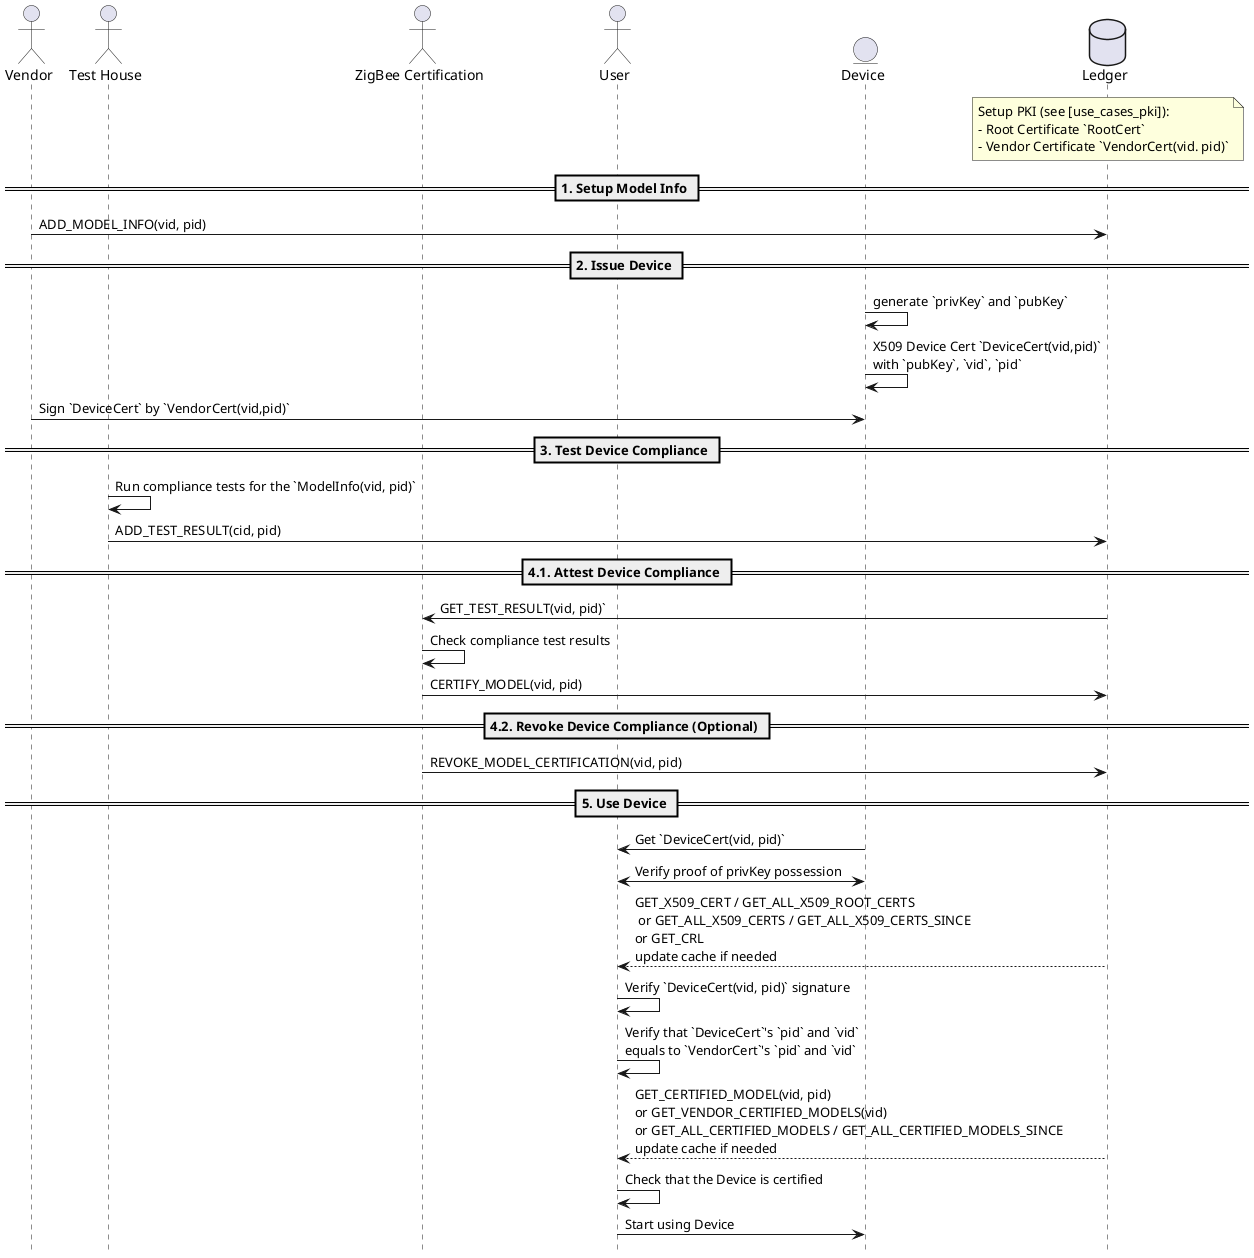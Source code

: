 @startuml
!pragma teoz true
hide footbox

actor Vendor as V
actor "Test House" as T
actor "ZigBee Certification" as ZB
actor User as U
entity Device as D
database Ledger as L

note over L
Setup PKI (see [use_cases_pki]):
- Root Certificate `RootCert`
- Vendor Certificate `VendorCert(vid. pid)`
end note

== 1. Setup Model Info ==
V -> L: ADD_MODEL_INFO(vid, pid)

== 2. Issue Device ==
D -> D: generate `privKey` and `pubKey`
D -> D: X509 Device Cert `DeviceCert(vid,pid)`\nwith `pubKey`, `vid`, `pid`
V -> D: Sign `DeviceCert` by `VendorCert(vid,pid)`

== 3. Test Device Compliance ==
T -> T: Run compliance tests for the `ModelInfo(vid, pid)`
T -> L: ADD_TEST_RESULT(cid, pid)

== 4.1. Attest Device Compliance ==
ZB <- L: GET_TEST_RESULT(vid, pid)`
ZB -> ZB: Check compliance test results
ZB -> L: CERTIFY_MODEL(vid, pid)


== 4.2. Revoke Device Compliance (Optional) ==
ZB -> L: REVOKE_MODEL_CERTIFICATION(vid, pid)

== 5. Use Device ==
U <- D: Get `DeviceCert(vid, pid)`
U <-> D: Verify proof of privKey possession
U <-- L: GET_X509_CERT / GET_ALL_X509_ROOT_CERTS\n or GET_ALL_X509_CERTS / GET_ALL_X509_CERTS_SINCE\nor GET_CRL\nupdate cache if needed
U -> U: Verify `DeviceCert(vid, pid)` signature
U -> U: Verify that `DeviceCert`'s `pid` and `vid`\nequals to `VendorCert`'s `pid` and `vid`
U <-- L:GET_CERTIFIED_MODEL(vid, pid)\nor GET_VENDOR_CERTIFIED_MODELS(vid)\nor GET_ALL_CERTIFIED_MODELS / GET_ALL_CERTIFIED_MODELS_SINCE\nupdate cache if needed
U -> U: Check that the Device is certified
U -> D: Start using Device


@enduml